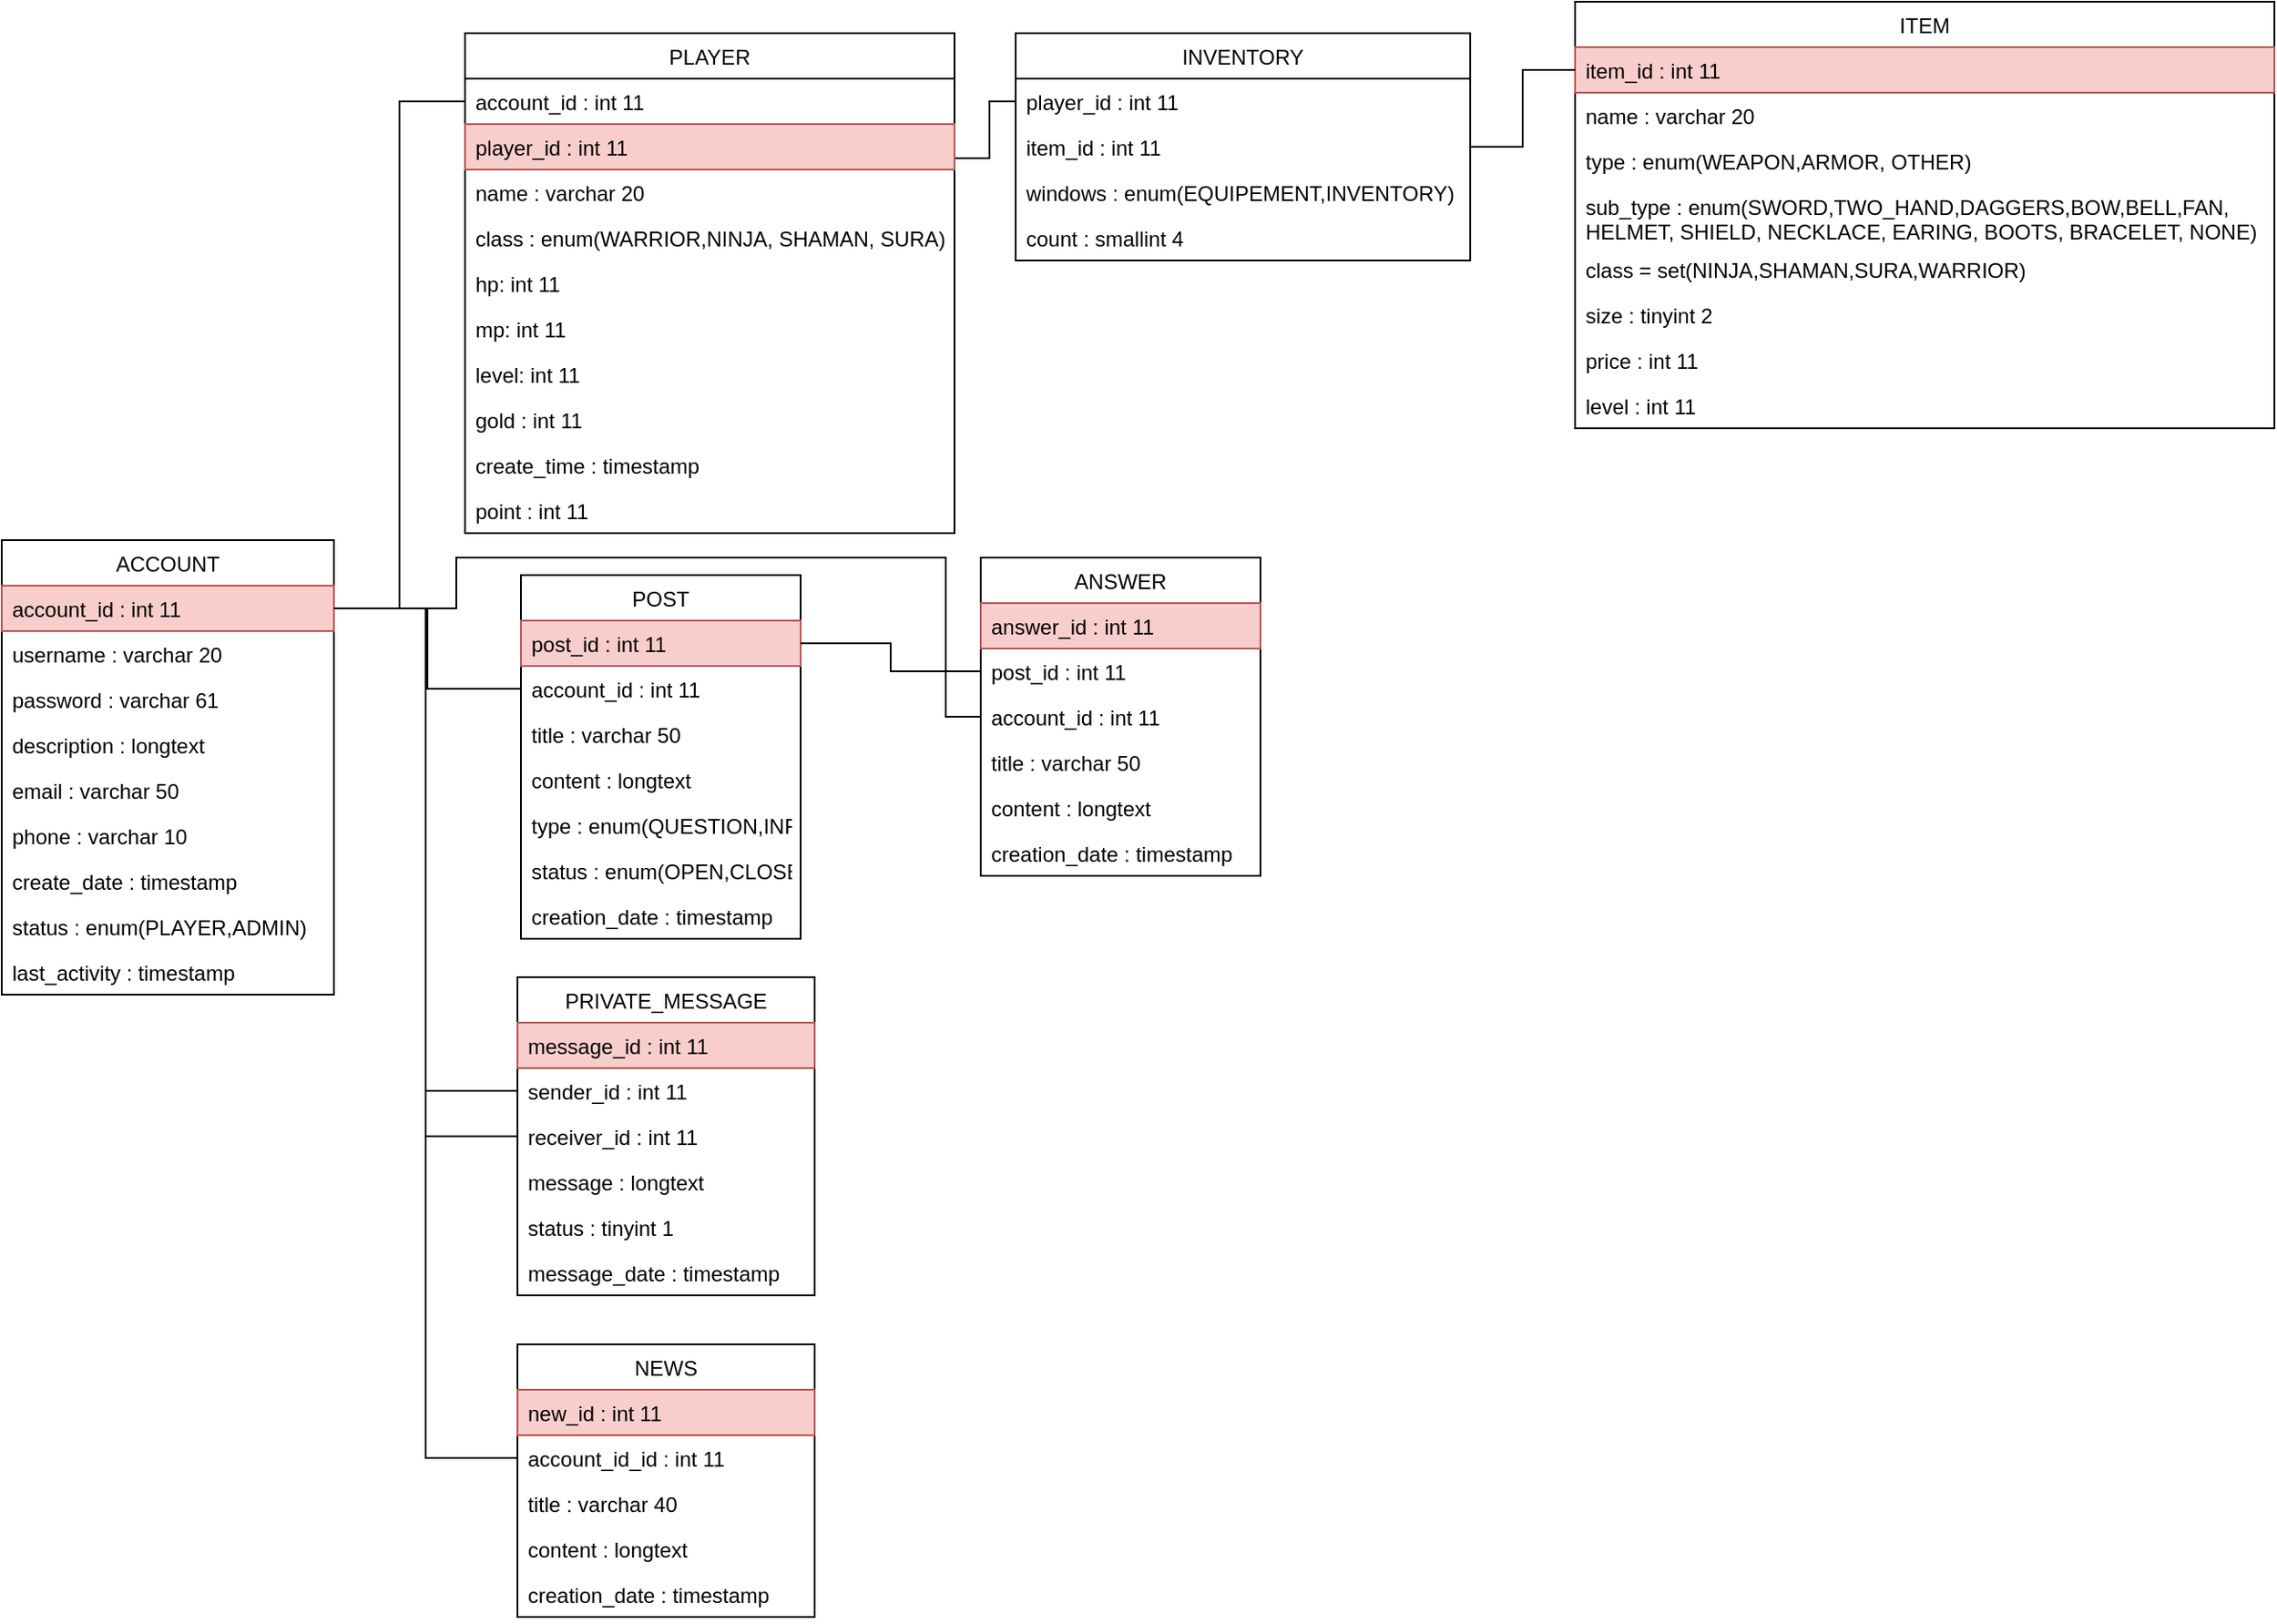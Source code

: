 <mxfile version="13.2.4" type="device"><diagram id="GzeptVWO5hWOj0ke8a9R" name="Page-1"><mxGraphModel dx="1422" dy="763" grid="1" gridSize="10" guides="1" tooltips="1" connect="1" arrows="1" fold="1" page="1" pageScale="1" pageWidth="827" pageHeight="1169" math="0" shadow="0"><root><mxCell id="0"/><mxCell id="1" parent="0"/><mxCell id="o64S1CL3qZIYeRxe5Fg0-1" style="edgeStyle=orthogonalEdgeStyle;rounded=0;orthogonalLoop=1;jettySize=auto;html=1;exitX=1;exitY=0.25;exitDx=0;exitDy=0;endArrow=none;endFill=0;" parent="1" source="o64S1CL3qZIYeRxe5Fg0-12" target="o64S1CL3qZIYeRxe5Fg0-55" edge="1"><mxGeometry relative="1" as="geometry"/></mxCell><mxCell id="o64S1CL3qZIYeRxe5Fg0-2" value="ACCOUNT" style="swimlane;fontStyle=0;childLayout=stackLayout;horizontal=1;startSize=26;fillColor=none;horizontalStack=0;resizeParent=1;resizeParentMax=0;resizeLast=0;collapsible=1;marginBottom=0;" parent="1" vertex="1"><mxGeometry x="250" y="623" width="190" height="260" as="geometry"/></mxCell><mxCell id="o64S1CL3qZIYeRxe5Fg0-3" value="account_id : int 11" style="text;strokeColor=#b85450;fillColor=#f8cecc;align=left;verticalAlign=top;spacingLeft=4;spacingRight=4;overflow=hidden;rotatable=0;points=[[0,0.5],[1,0.5]];portConstraint=eastwest;" parent="o64S1CL3qZIYeRxe5Fg0-2" vertex="1"><mxGeometry y="26" width="190" height="26" as="geometry"/></mxCell><mxCell id="o64S1CL3qZIYeRxe5Fg0-4" value="username : varchar 20" style="text;strokeColor=none;fillColor=none;align=left;verticalAlign=top;spacingLeft=4;spacingRight=4;overflow=hidden;rotatable=0;points=[[0,0.5],[1,0.5]];portConstraint=eastwest;" parent="o64S1CL3qZIYeRxe5Fg0-2" vertex="1"><mxGeometry y="52" width="190" height="26" as="geometry"/></mxCell><mxCell id="o64S1CL3qZIYeRxe5Fg0-5" value="password : varchar 61" style="text;strokeColor=none;fillColor=none;align=left;verticalAlign=top;spacingLeft=4;spacingRight=4;overflow=hidden;rotatable=0;points=[[0,0.5],[1,0.5]];portConstraint=eastwest;" parent="o64S1CL3qZIYeRxe5Fg0-2" vertex="1"><mxGeometry y="78" width="190" height="26" as="geometry"/></mxCell><mxCell id="o64S1CL3qZIYeRxe5Fg0-6" value="description : longtext" style="text;strokeColor=none;fillColor=none;align=left;verticalAlign=top;spacingLeft=4;spacingRight=4;overflow=hidden;rotatable=0;points=[[0,0.5],[1,0.5]];portConstraint=eastwest;" parent="o64S1CL3qZIYeRxe5Fg0-2" vertex="1"><mxGeometry y="104" width="190" height="26" as="geometry"/></mxCell><mxCell id="o64S1CL3qZIYeRxe5Fg0-7" value="email : varchar 50" style="text;strokeColor=none;fillColor=none;align=left;verticalAlign=top;spacingLeft=4;spacingRight=4;overflow=hidden;rotatable=0;points=[[0,0.5],[1,0.5]];portConstraint=eastwest;" parent="o64S1CL3qZIYeRxe5Fg0-2" vertex="1"><mxGeometry y="130" width="190" height="26" as="geometry"/></mxCell><mxCell id="o64S1CL3qZIYeRxe5Fg0-8" value="phone : varchar 10" style="text;strokeColor=none;fillColor=none;align=left;verticalAlign=top;spacingLeft=4;spacingRight=4;overflow=hidden;rotatable=0;points=[[0,0.5],[1,0.5]];portConstraint=eastwest;" parent="o64S1CL3qZIYeRxe5Fg0-2" vertex="1"><mxGeometry y="156" width="190" height="26" as="geometry"/></mxCell><mxCell id="o64S1CL3qZIYeRxe5Fg0-9" value="create_date : timestamp" style="text;strokeColor=none;fillColor=none;align=left;verticalAlign=top;spacingLeft=4;spacingRight=4;overflow=hidden;rotatable=0;points=[[0,0.5],[1,0.5]];portConstraint=eastwest;" parent="o64S1CL3qZIYeRxe5Fg0-2" vertex="1"><mxGeometry y="182" width="190" height="26" as="geometry"/></mxCell><mxCell id="o64S1CL3qZIYeRxe5Fg0-10" value="status : enum(PLAYER,ADMIN)" style="text;strokeColor=none;fillColor=none;align=left;verticalAlign=top;spacingLeft=4;spacingRight=4;overflow=hidden;rotatable=0;points=[[0,0.5],[1,0.5]];portConstraint=eastwest;" parent="o64S1CL3qZIYeRxe5Fg0-2" vertex="1"><mxGeometry y="208" width="190" height="26" as="geometry"/></mxCell><mxCell id="o64S1CL3qZIYeRxe5Fg0-11" value="last_activity : timestamp" style="text;strokeColor=none;fillColor=none;align=left;verticalAlign=top;spacingLeft=4;spacingRight=4;overflow=hidden;rotatable=0;points=[[0,0.5],[1,0.5]];portConstraint=eastwest;" parent="o64S1CL3qZIYeRxe5Fg0-2" vertex="1"><mxGeometry y="234" width="190" height="26" as="geometry"/></mxCell><mxCell id="o64S1CL3qZIYeRxe5Fg0-12" value="PLAYER" style="swimlane;fontStyle=0;childLayout=stackLayout;horizontal=1;startSize=26;fillColor=none;horizontalStack=0;resizeParent=1;resizeParentMax=0;resizeLast=0;collapsible=1;marginBottom=0;" parent="1" vertex="1"><mxGeometry x="515" y="333" width="280" height="286" as="geometry"/></mxCell><mxCell id="o64S1CL3qZIYeRxe5Fg0-13" value="account_id : int 11" style="text;strokeColor=none;fillColor=none;align=left;verticalAlign=top;spacingLeft=4;spacingRight=4;overflow=hidden;rotatable=0;points=[[0,0.5],[1,0.5]];portConstraint=eastwest;" parent="o64S1CL3qZIYeRxe5Fg0-12" vertex="1"><mxGeometry y="26" width="280" height="26" as="geometry"/></mxCell><mxCell id="o64S1CL3qZIYeRxe5Fg0-14" value="player_id : int 11" style="text;strokeColor=#b85450;fillColor=#f8cecc;align=left;verticalAlign=top;spacingLeft=4;spacingRight=4;overflow=hidden;rotatable=0;points=[[0,0.5],[1,0.5]];portConstraint=eastwest;" parent="o64S1CL3qZIYeRxe5Fg0-12" vertex="1"><mxGeometry y="52" width="280" height="26" as="geometry"/></mxCell><mxCell id="o64S1CL3qZIYeRxe5Fg0-15" value="name : varchar 20" style="text;strokeColor=none;fillColor=none;align=left;verticalAlign=top;spacingLeft=4;spacingRight=4;overflow=hidden;rotatable=0;points=[[0,0.5],[1,0.5]];portConstraint=eastwest;" parent="o64S1CL3qZIYeRxe5Fg0-12" vertex="1"><mxGeometry y="78" width="280" height="26" as="geometry"/></mxCell><mxCell id="o64S1CL3qZIYeRxe5Fg0-16" value="class : enum(WARRIOR,NINJA, SHAMAN, SURA)" style="text;strokeColor=none;fillColor=none;align=left;verticalAlign=top;spacingLeft=4;spacingRight=4;overflow=hidden;rotatable=0;points=[[0,0.5],[1,0.5]];portConstraint=eastwest;" parent="o64S1CL3qZIYeRxe5Fg0-12" vertex="1"><mxGeometry y="104" width="280" height="26" as="geometry"/></mxCell><mxCell id="o64S1CL3qZIYeRxe5Fg0-17" value="hp: int 11" style="text;strokeColor=none;fillColor=none;align=left;verticalAlign=top;spacingLeft=4;spacingRight=4;overflow=hidden;rotatable=0;points=[[0,0.5],[1,0.5]];portConstraint=eastwest;" parent="o64S1CL3qZIYeRxe5Fg0-12" vertex="1"><mxGeometry y="130" width="280" height="26" as="geometry"/></mxCell><mxCell id="o64S1CL3qZIYeRxe5Fg0-18" value="mp: int 11" style="text;strokeColor=none;fillColor=none;align=left;verticalAlign=top;spacingLeft=4;spacingRight=4;overflow=hidden;rotatable=0;points=[[0,0.5],[1,0.5]];portConstraint=eastwest;" parent="o64S1CL3qZIYeRxe5Fg0-12" vertex="1"><mxGeometry y="156" width="280" height="26" as="geometry"/></mxCell><mxCell id="o64S1CL3qZIYeRxe5Fg0-19" value="level: int 11" style="text;strokeColor=none;fillColor=none;align=left;verticalAlign=top;spacingLeft=4;spacingRight=4;overflow=hidden;rotatable=0;points=[[0,0.5],[1,0.5]];portConstraint=eastwest;" parent="o64S1CL3qZIYeRxe5Fg0-12" vertex="1"><mxGeometry y="182" width="280" height="26" as="geometry"/></mxCell><mxCell id="o64S1CL3qZIYeRxe5Fg0-20" value="gold : int 11" style="text;strokeColor=none;fillColor=none;align=left;verticalAlign=top;spacingLeft=4;spacingRight=4;overflow=hidden;rotatable=0;points=[[0,0.5],[1,0.5]];portConstraint=eastwest;" parent="o64S1CL3qZIYeRxe5Fg0-12" vertex="1"><mxGeometry y="208" width="280" height="26" as="geometry"/></mxCell><mxCell id="o64S1CL3qZIYeRxe5Fg0-21" value="create_time : timestamp" style="text;strokeColor=none;fillColor=none;align=left;verticalAlign=top;spacingLeft=4;spacingRight=4;overflow=hidden;rotatable=0;points=[[0,0.5],[1,0.5]];portConstraint=eastwest;" parent="o64S1CL3qZIYeRxe5Fg0-12" vertex="1"><mxGeometry y="234" width="280" height="26" as="geometry"/></mxCell><mxCell id="o64S1CL3qZIYeRxe5Fg0-22" value="point : int 11" style="text;strokeColor=none;fillColor=none;align=left;verticalAlign=top;spacingLeft=4;spacingRight=4;overflow=hidden;rotatable=0;points=[[0,0.5],[1,0.5]];portConstraint=eastwest;" parent="o64S1CL3qZIYeRxe5Fg0-12" vertex="1"><mxGeometry y="260" width="280" height="26" as="geometry"/></mxCell><mxCell id="o64S1CL3qZIYeRxe5Fg0-23" style="edgeStyle=orthogonalEdgeStyle;rounded=0;orthogonalLoop=1;jettySize=auto;html=1;exitX=1;exitY=0.5;exitDx=0;exitDy=0;entryX=0;entryY=0.5;entryDx=0;entryDy=0;endArrow=none;endFill=0;" parent="1" source="o64S1CL3qZIYeRxe5Fg0-3" target="o64S1CL3qZIYeRxe5Fg0-13" edge="1"><mxGeometry relative="1" as="geometry"/></mxCell><mxCell id="o64S1CL3qZIYeRxe5Fg0-30" value="POST" style="swimlane;fontStyle=0;childLayout=stackLayout;horizontal=1;startSize=26;fillColor=none;horizontalStack=0;resizeParent=1;resizeParentMax=0;resizeLast=0;collapsible=1;marginBottom=0;" parent="1" vertex="1"><mxGeometry x="547" y="643" width="160" height="208" as="geometry"/></mxCell><mxCell id="o64S1CL3qZIYeRxe5Fg0-31" value="post_id : int 11" style="text;strokeColor=#b85450;fillColor=#f8cecc;align=left;verticalAlign=top;spacingLeft=4;spacingRight=4;overflow=hidden;rotatable=0;points=[[0,0.5],[1,0.5]];portConstraint=eastwest;" parent="o64S1CL3qZIYeRxe5Fg0-30" vertex="1"><mxGeometry y="26" width="160" height="26" as="geometry"/></mxCell><mxCell id="o64S1CL3qZIYeRxe5Fg0-32" value="account_id : int 11" style="text;strokeColor=none;fillColor=none;align=left;verticalAlign=top;spacingLeft=4;spacingRight=4;overflow=hidden;rotatable=0;points=[[0,0.5],[1,0.5]];portConstraint=eastwest;" parent="o64S1CL3qZIYeRxe5Fg0-30" vertex="1"><mxGeometry y="52" width="160" height="26" as="geometry"/></mxCell><mxCell id="o64S1CL3qZIYeRxe5Fg0-33" value="title : varchar 50" style="text;strokeColor=none;fillColor=none;align=left;verticalAlign=top;spacingLeft=4;spacingRight=4;overflow=hidden;rotatable=0;points=[[0,0.5],[1,0.5]];portConstraint=eastwest;" parent="o64S1CL3qZIYeRxe5Fg0-30" vertex="1"><mxGeometry y="78" width="160" height="26" as="geometry"/></mxCell><mxCell id="o64S1CL3qZIYeRxe5Fg0-34" value="content : longtext" style="text;strokeColor=none;fillColor=none;align=left;verticalAlign=top;spacingLeft=4;spacingRight=4;overflow=hidden;rotatable=0;points=[[0,0.5],[1,0.5]];portConstraint=eastwest;" parent="o64S1CL3qZIYeRxe5Fg0-30" vertex="1"><mxGeometry y="104" width="160" height="26" as="geometry"/></mxCell><mxCell id="o64S1CL3qZIYeRxe5Fg0-35" value="type : enum(QUESTION,INFO,ANNOUNCEMENT)" style="text;strokeColor=none;fillColor=none;align=left;verticalAlign=top;spacingLeft=4;spacingRight=4;overflow=hidden;rotatable=0;points=[[0,0.5],[1,0.5]];portConstraint=eastwest;" parent="o64S1CL3qZIYeRxe5Fg0-30" vertex="1"><mxGeometry y="130" width="160" height="26" as="geometry"/></mxCell><mxCell id="o64S1CL3qZIYeRxe5Fg0-36" value="status : enum(OPEN,CLOSE)" style="text;strokeColor=none;fillColor=none;align=left;verticalAlign=top;spacingLeft=4;spacingRight=4;overflow=hidden;rotatable=0;points=[[0,0.5],[1,0.5]];portConstraint=eastwest;" parent="o64S1CL3qZIYeRxe5Fg0-30" vertex="1"><mxGeometry y="156" width="160" height="26" as="geometry"/></mxCell><mxCell id="o64S1CL3qZIYeRxe5Fg0-37" value="creation_date : timestamp" style="text;strokeColor=none;fillColor=none;align=left;verticalAlign=top;spacingLeft=4;spacingRight=4;overflow=hidden;rotatable=0;points=[[0,0.5],[1,0.5]];portConstraint=eastwest;" parent="o64S1CL3qZIYeRxe5Fg0-30" vertex="1"><mxGeometry y="182" width="160" height="26" as="geometry"/></mxCell><mxCell id="o64S1CL3qZIYeRxe5Fg0-38" style="edgeStyle=orthogonalEdgeStyle;rounded=0;orthogonalLoop=1;jettySize=auto;html=1;exitX=0;exitY=0.5;exitDx=0;exitDy=0;entryX=1;entryY=0.5;entryDx=0;entryDy=0;endArrow=none;endFill=0;" parent="1" source="o64S1CL3qZIYeRxe5Fg0-39" target="o64S1CL3qZIYeRxe5Fg0-3" edge="1"><mxGeometry relative="1" as="geometry"><Array as="points"><mxPoint x="790" y="724"/><mxPoint x="790" y="633"/><mxPoint x="510" y="633"/><mxPoint x="510" y="662"/></Array></mxGeometry></mxCell><mxCell id="o64S1CL3qZIYeRxe5Fg0-39" value="ANSWER" style="swimlane;fontStyle=0;childLayout=stackLayout;horizontal=1;startSize=26;fillColor=none;horizontalStack=0;resizeParent=1;resizeParentMax=0;resizeLast=0;collapsible=1;marginBottom=0;" parent="1" vertex="1"><mxGeometry x="810" y="633" width="160" height="182" as="geometry"/></mxCell><mxCell id="o64S1CL3qZIYeRxe5Fg0-40" value="answer_id : int 11" style="text;strokeColor=#b85450;fillColor=#f8cecc;align=left;verticalAlign=top;spacingLeft=4;spacingRight=4;overflow=hidden;rotatable=0;points=[[0,0.5],[1,0.5]];portConstraint=eastwest;" parent="o64S1CL3qZIYeRxe5Fg0-39" vertex="1"><mxGeometry y="26" width="160" height="26" as="geometry"/></mxCell><mxCell id="o64S1CL3qZIYeRxe5Fg0-41" value="post_id : int 11" style="text;strokeColor=none;fillColor=none;align=left;verticalAlign=top;spacingLeft=4;spacingRight=4;overflow=hidden;rotatable=0;points=[[0,0.5],[1,0.5]];portConstraint=eastwest;" parent="o64S1CL3qZIYeRxe5Fg0-39" vertex="1"><mxGeometry y="52" width="160" height="26" as="geometry"/></mxCell><mxCell id="o64S1CL3qZIYeRxe5Fg0-42" value="account_id : int 11" style="text;strokeColor=none;fillColor=none;align=left;verticalAlign=top;spacingLeft=4;spacingRight=4;overflow=hidden;rotatable=0;points=[[0,0.5],[1,0.5]];portConstraint=eastwest;" parent="o64S1CL3qZIYeRxe5Fg0-39" vertex="1"><mxGeometry y="78" width="160" height="26" as="geometry"/></mxCell><mxCell id="o64S1CL3qZIYeRxe5Fg0-43" value="title : varchar 50" style="text;strokeColor=none;fillColor=none;align=left;verticalAlign=top;spacingLeft=4;spacingRight=4;overflow=hidden;rotatable=0;points=[[0,0.5],[1,0.5]];portConstraint=eastwest;" parent="o64S1CL3qZIYeRxe5Fg0-39" vertex="1"><mxGeometry y="104" width="160" height="26" as="geometry"/></mxCell><mxCell id="o64S1CL3qZIYeRxe5Fg0-44" value="content : longtext" style="text;strokeColor=none;fillColor=none;align=left;verticalAlign=top;spacingLeft=4;spacingRight=4;overflow=hidden;rotatable=0;points=[[0,0.5],[1,0.5]];portConstraint=eastwest;" parent="o64S1CL3qZIYeRxe5Fg0-39" vertex="1"><mxGeometry y="130" width="160" height="26" as="geometry"/></mxCell><mxCell id="o64S1CL3qZIYeRxe5Fg0-45" value="creation_date : timestamp" style="text;strokeColor=none;fillColor=none;align=left;verticalAlign=top;spacingLeft=4;spacingRight=4;overflow=hidden;rotatable=0;points=[[0,0.5],[1,0.5]];portConstraint=eastwest;" parent="o64S1CL3qZIYeRxe5Fg0-39" vertex="1"><mxGeometry y="156" width="160" height="26" as="geometry"/></mxCell><mxCell id="o64S1CL3qZIYeRxe5Fg0-47" value="PRIVATE_MESSAGE" style="swimlane;fontStyle=0;childLayout=stackLayout;horizontal=1;startSize=26;fillColor=none;horizontalStack=0;resizeParent=1;resizeParentMax=0;resizeLast=0;collapsible=1;marginBottom=0;" parent="1" vertex="1"><mxGeometry x="545" y="873" width="170" height="182" as="geometry"/></mxCell><mxCell id="o64S1CL3qZIYeRxe5Fg0-48" value="message_id : int 11" style="text;strokeColor=#b85450;fillColor=#f8cecc;align=left;verticalAlign=top;spacingLeft=4;spacingRight=4;overflow=hidden;rotatable=0;points=[[0,0.5],[1,0.5]];portConstraint=eastwest;" parent="o64S1CL3qZIYeRxe5Fg0-47" vertex="1"><mxGeometry y="26" width="170" height="26" as="geometry"/></mxCell><mxCell id="o64S1CL3qZIYeRxe5Fg0-49" value="sender_id : int 11" style="text;strokeColor=none;fillColor=none;align=left;verticalAlign=top;spacingLeft=4;spacingRight=4;overflow=hidden;rotatable=0;points=[[0,0.5],[1,0.5]];portConstraint=eastwest;" parent="o64S1CL3qZIYeRxe5Fg0-47" vertex="1"><mxGeometry y="52" width="170" height="26" as="geometry"/></mxCell><mxCell id="o64S1CL3qZIYeRxe5Fg0-50" value="receiver_id : int 11" style="text;strokeColor=none;fillColor=none;align=left;verticalAlign=top;spacingLeft=4;spacingRight=4;overflow=hidden;rotatable=0;points=[[0,0.5],[1,0.5]];portConstraint=eastwest;" parent="o64S1CL3qZIYeRxe5Fg0-47" vertex="1"><mxGeometry y="78" width="170" height="26" as="geometry"/></mxCell><mxCell id="o64S1CL3qZIYeRxe5Fg0-51" value="message : longtext" style="text;strokeColor=none;fillColor=none;align=left;verticalAlign=top;spacingLeft=4;spacingRight=4;overflow=hidden;rotatable=0;points=[[0,0.5],[1,0.5]];portConstraint=eastwest;" parent="o64S1CL3qZIYeRxe5Fg0-47" vertex="1"><mxGeometry y="104" width="170" height="26" as="geometry"/></mxCell><mxCell id="o64S1CL3qZIYeRxe5Fg0-52" value="status : tinyint 1" style="text;strokeColor=none;fillColor=none;align=left;verticalAlign=top;spacingLeft=4;spacingRight=4;overflow=hidden;rotatable=0;points=[[0,0.5],[1,0.5]];portConstraint=eastwest;" parent="o64S1CL3qZIYeRxe5Fg0-47" vertex="1"><mxGeometry y="130" width="170" height="26" as="geometry"/></mxCell><mxCell id="o64S1CL3qZIYeRxe5Fg0-53" value="message_date : timestamp" style="text;strokeColor=none;fillColor=none;align=left;verticalAlign=top;spacingLeft=4;spacingRight=4;overflow=hidden;rotatable=0;points=[[0,0.5],[1,0.5]];portConstraint=eastwest;" parent="o64S1CL3qZIYeRxe5Fg0-47" vertex="1"><mxGeometry y="156" width="170" height="26" as="geometry"/></mxCell><mxCell id="o64S1CL3qZIYeRxe5Fg0-54" value="INVENTORY" style="swimlane;fontStyle=0;childLayout=stackLayout;horizontal=1;startSize=26;fillColor=none;horizontalStack=0;resizeParent=1;resizeParentMax=0;resizeLast=0;collapsible=1;marginBottom=0;" parent="1" vertex="1"><mxGeometry x="830" y="333" width="260" height="130" as="geometry"/></mxCell><mxCell id="o64S1CL3qZIYeRxe5Fg0-55" value="player_id : int 11" style="text;strokeColor=none;fillColor=none;align=left;verticalAlign=top;spacingLeft=4;spacingRight=4;overflow=hidden;rotatable=0;points=[[0,0.5],[1,0.5]];portConstraint=eastwest;" parent="o64S1CL3qZIYeRxe5Fg0-54" vertex="1"><mxGeometry y="26" width="260" height="26" as="geometry"/></mxCell><mxCell id="o64S1CL3qZIYeRxe5Fg0-56" value="item_id : int 11" style="text;strokeColor=none;fillColor=none;align=left;verticalAlign=top;spacingLeft=4;spacingRight=4;overflow=hidden;rotatable=0;points=[[0,0.5],[1,0.5]];portConstraint=eastwest;" parent="o64S1CL3qZIYeRxe5Fg0-54" vertex="1"><mxGeometry y="52" width="260" height="26" as="geometry"/></mxCell><mxCell id="o64S1CL3qZIYeRxe5Fg0-57" value="windows : enum(EQUIPEMENT,INVENTORY)" style="text;strokeColor=none;fillColor=none;align=left;verticalAlign=top;spacingLeft=4;spacingRight=4;overflow=hidden;rotatable=0;points=[[0,0.5],[1,0.5]];portConstraint=eastwest;" parent="o64S1CL3qZIYeRxe5Fg0-54" vertex="1"><mxGeometry y="78" width="260" height="26" as="geometry"/></mxCell><mxCell id="o64S1CL3qZIYeRxe5Fg0-58" value="count : smallint 4" style="text;strokeColor=none;fillColor=none;align=left;verticalAlign=top;spacingLeft=4;spacingRight=4;overflow=hidden;rotatable=0;points=[[0,0.5],[1,0.5]];portConstraint=eastwest;" parent="o64S1CL3qZIYeRxe5Fg0-54" vertex="1"><mxGeometry y="104" width="260" height="26" as="geometry"/></mxCell><mxCell id="o64S1CL3qZIYeRxe5Fg0-24" value="ITEM" style="swimlane;fontStyle=0;childLayout=stackLayout;horizontal=1;startSize=26;fillColor=none;horizontalStack=0;resizeParent=1;resizeParentMax=0;resizeLast=0;collapsible=1;marginBottom=0;" parent="1" vertex="1"><mxGeometry x="1150" y="315" width="400" height="244" as="geometry"/></mxCell><mxCell id="o64S1CL3qZIYeRxe5Fg0-25" value="item_id : int 11" style="text;strokeColor=#b85450;fillColor=#f8cecc;align=left;verticalAlign=top;spacingLeft=4;spacingRight=4;overflow=hidden;rotatable=0;points=[[0,0.5],[1,0.5]];portConstraint=eastwest;" parent="o64S1CL3qZIYeRxe5Fg0-24" vertex="1"><mxGeometry y="26" width="400" height="26" as="geometry"/></mxCell><mxCell id="o64S1CL3qZIYeRxe5Fg0-26" value="name : varchar 20" style="text;strokeColor=none;fillColor=none;align=left;verticalAlign=top;spacingLeft=4;spacingRight=4;overflow=hidden;rotatable=0;points=[[0,0.5],[1,0.5]];portConstraint=eastwest;" parent="o64S1CL3qZIYeRxe5Fg0-24" vertex="1"><mxGeometry y="52" width="400" height="26" as="geometry"/></mxCell><mxCell id="o64S1CL3qZIYeRxe5Fg0-27" value="type : enum(WEAPON,ARMOR, OTHER)" style="text;strokeColor=none;fillColor=none;align=left;verticalAlign=top;spacingLeft=4;spacingRight=4;overflow=hidden;rotatable=0;points=[[0,0.5],[1,0.5]];portConstraint=eastwest;" parent="o64S1CL3qZIYeRxe5Fg0-24" vertex="1"><mxGeometry y="78" width="400" height="26" as="geometry"/></mxCell><mxCell id="o64S1CL3qZIYeRxe5Fg0-28" value="sub_type : enum(SWORD,TWO_HAND,DAGGERS,BOW,BELL,FAN,&#xA;HELMET, SHIELD, NECKLACE, EARING, BOOTS, BRACELET, NONE)" style="text;strokeColor=none;fillColor=none;align=left;verticalAlign=top;spacingLeft=4;spacingRight=4;overflow=hidden;rotatable=0;points=[[0,0.5],[1,0.5]];portConstraint=eastwest;" parent="o64S1CL3qZIYeRxe5Fg0-24" vertex="1"><mxGeometry y="104" width="400" height="36" as="geometry"/></mxCell><mxCell id="ZBa-K9w46z_h1txMUtMJ-1" value="class = set(NINJA,SHAMAN,SURA,WARRIOR)" style="text;strokeColor=none;fillColor=none;align=left;verticalAlign=top;spacingLeft=4;spacingRight=4;overflow=hidden;rotatable=0;points=[[0,0.5],[1,0.5]];portConstraint=eastwest;" vertex="1" parent="o64S1CL3qZIYeRxe5Fg0-24"><mxGeometry y="140" width="400" height="26" as="geometry"/></mxCell><mxCell id="o64S1CL3qZIYeRxe5Fg0-29" value="size : tinyint 2" style="text;strokeColor=none;fillColor=none;align=left;verticalAlign=top;spacingLeft=4;spacingRight=4;overflow=hidden;rotatable=0;points=[[0,0.5],[1,0.5]];portConstraint=eastwest;" parent="o64S1CL3qZIYeRxe5Fg0-24" vertex="1"><mxGeometry y="166" width="400" height="26" as="geometry"/></mxCell><mxCell id="ZBa-K9w46z_h1txMUtMJ-2" value="price : int 11" style="text;strokeColor=none;fillColor=none;align=left;verticalAlign=top;spacingLeft=4;spacingRight=4;overflow=hidden;rotatable=0;points=[[0,0.5],[1,0.5]];portConstraint=eastwest;" vertex="1" parent="o64S1CL3qZIYeRxe5Fg0-24"><mxGeometry y="192" width="400" height="26" as="geometry"/></mxCell><mxCell id="ZBa-K9w46z_h1txMUtMJ-3" value="level : int 11" style="text;strokeColor=none;fillColor=none;align=left;verticalAlign=top;spacingLeft=4;spacingRight=4;overflow=hidden;rotatable=0;points=[[0,0.5],[1,0.5]];portConstraint=eastwest;" vertex="1" parent="o64S1CL3qZIYeRxe5Fg0-24"><mxGeometry y="218" width="400" height="26" as="geometry"/></mxCell><mxCell id="o64S1CL3qZIYeRxe5Fg0-59" value="NEWS" style="swimlane;fontStyle=0;childLayout=stackLayout;horizontal=1;startSize=26;fillColor=none;horizontalStack=0;resizeParent=1;resizeParentMax=0;resizeLast=0;collapsible=1;marginBottom=0;" parent="1" vertex="1"><mxGeometry x="545" y="1083" width="170" height="156" as="geometry"/></mxCell><mxCell id="o64S1CL3qZIYeRxe5Fg0-60" value="new_id : int 11" style="text;strokeColor=#b85450;fillColor=#f8cecc;align=left;verticalAlign=top;spacingLeft=4;spacingRight=4;overflow=hidden;rotatable=0;points=[[0,0.5],[1,0.5]];portConstraint=eastwest;" parent="o64S1CL3qZIYeRxe5Fg0-59" vertex="1"><mxGeometry y="26" width="170" height="26" as="geometry"/></mxCell><mxCell id="o64S1CL3qZIYeRxe5Fg0-61" value="account_id_id : int 11" style="text;strokeColor=none;fillColor=none;align=left;verticalAlign=top;spacingLeft=4;spacingRight=4;overflow=hidden;rotatable=0;points=[[0,0.5],[1,0.5]];portConstraint=eastwest;" parent="o64S1CL3qZIYeRxe5Fg0-59" vertex="1"><mxGeometry y="52" width="170" height="26" as="geometry"/></mxCell><mxCell id="o64S1CL3qZIYeRxe5Fg0-62" value="title : varchar 40" style="text;strokeColor=none;fillColor=none;align=left;verticalAlign=top;spacingLeft=4;spacingRight=4;overflow=hidden;rotatable=0;points=[[0,0.5],[1,0.5]];portConstraint=eastwest;" parent="o64S1CL3qZIYeRxe5Fg0-59" vertex="1"><mxGeometry y="78" width="170" height="26" as="geometry"/></mxCell><mxCell id="o64S1CL3qZIYeRxe5Fg0-63" value="content : longtext" style="text;strokeColor=none;fillColor=none;align=left;verticalAlign=top;spacingLeft=4;spacingRight=4;overflow=hidden;rotatable=0;points=[[0,0.5],[1,0.5]];portConstraint=eastwest;" parent="o64S1CL3qZIYeRxe5Fg0-59" vertex="1"><mxGeometry y="104" width="170" height="26" as="geometry"/></mxCell><mxCell id="o64S1CL3qZIYeRxe5Fg0-64" value="creation_date : timestamp" style="text;strokeColor=none;fillColor=none;align=left;verticalAlign=top;spacingLeft=4;spacingRight=4;overflow=hidden;rotatable=0;points=[[0,0.5],[1,0.5]];portConstraint=eastwest;" parent="o64S1CL3qZIYeRxe5Fg0-59" vertex="1"><mxGeometry y="130" width="170" height="26" as="geometry"/></mxCell><mxCell id="o64S1CL3qZIYeRxe5Fg0-65" style="edgeStyle=orthogonalEdgeStyle;rounded=0;orthogonalLoop=1;jettySize=auto;html=1;exitX=1;exitY=0.5;exitDx=0;exitDy=0;entryX=0;entryY=0.5;entryDx=0;entryDy=0;endArrow=none;endFill=0;" parent="1" source="o64S1CL3qZIYeRxe5Fg0-3" target="o64S1CL3qZIYeRxe5Fg0-32" edge="1"><mxGeometry relative="1" as="geometry"/></mxCell><mxCell id="o64S1CL3qZIYeRxe5Fg0-66" style="edgeStyle=orthogonalEdgeStyle;rounded=0;orthogonalLoop=1;jettySize=auto;html=1;exitX=1;exitY=0.5;exitDx=0;exitDy=0;entryX=0;entryY=0.5;entryDx=0;entryDy=0;endArrow=none;endFill=0;" parent="1" source="o64S1CL3qZIYeRxe5Fg0-3" target="o64S1CL3qZIYeRxe5Fg0-49" edge="1"><mxGeometry relative="1" as="geometry"/></mxCell><mxCell id="o64S1CL3qZIYeRxe5Fg0-67" style="edgeStyle=orthogonalEdgeStyle;rounded=0;orthogonalLoop=1;jettySize=auto;html=1;exitX=1;exitY=0.5;exitDx=0;exitDy=0;entryX=0;entryY=0.5;entryDx=0;entryDy=0;endArrow=none;endFill=0;" parent="1" source="o64S1CL3qZIYeRxe5Fg0-3" target="o64S1CL3qZIYeRxe5Fg0-50" edge="1"><mxGeometry relative="1" as="geometry"/></mxCell><mxCell id="o64S1CL3qZIYeRxe5Fg0-68" style="edgeStyle=orthogonalEdgeStyle;rounded=0;orthogonalLoop=1;jettySize=auto;html=1;exitX=1;exitY=0.5;exitDx=0;exitDy=0;entryX=0;entryY=0.5;entryDx=0;entryDy=0;endArrow=none;endFill=0;" parent="1" source="o64S1CL3qZIYeRxe5Fg0-3" target="o64S1CL3qZIYeRxe5Fg0-61" edge="1"><mxGeometry relative="1" as="geometry"/></mxCell><mxCell id="o64S1CL3qZIYeRxe5Fg0-70" style="edgeStyle=orthogonalEdgeStyle;rounded=0;orthogonalLoop=1;jettySize=auto;html=1;exitX=0;exitY=0.5;exitDx=0;exitDy=0;entryX=1;entryY=0.5;entryDx=0;entryDy=0;endArrow=none;endFill=0;" parent="1" source="o64S1CL3qZIYeRxe5Fg0-25" target="o64S1CL3qZIYeRxe5Fg0-56" edge="1"><mxGeometry relative="1" as="geometry"/></mxCell><mxCell id="o64S1CL3qZIYeRxe5Fg0-71" style="edgeStyle=orthogonalEdgeStyle;rounded=0;orthogonalLoop=1;jettySize=auto;html=1;exitX=1;exitY=0.5;exitDx=0;exitDy=0;entryX=0;entryY=0.5;entryDx=0;entryDy=0;endArrow=none;endFill=0;" parent="1" source="o64S1CL3qZIYeRxe5Fg0-31" target="o64S1CL3qZIYeRxe5Fg0-41" edge="1"><mxGeometry relative="1" as="geometry"/></mxCell></root></mxGraphModel></diagram></mxfile>
